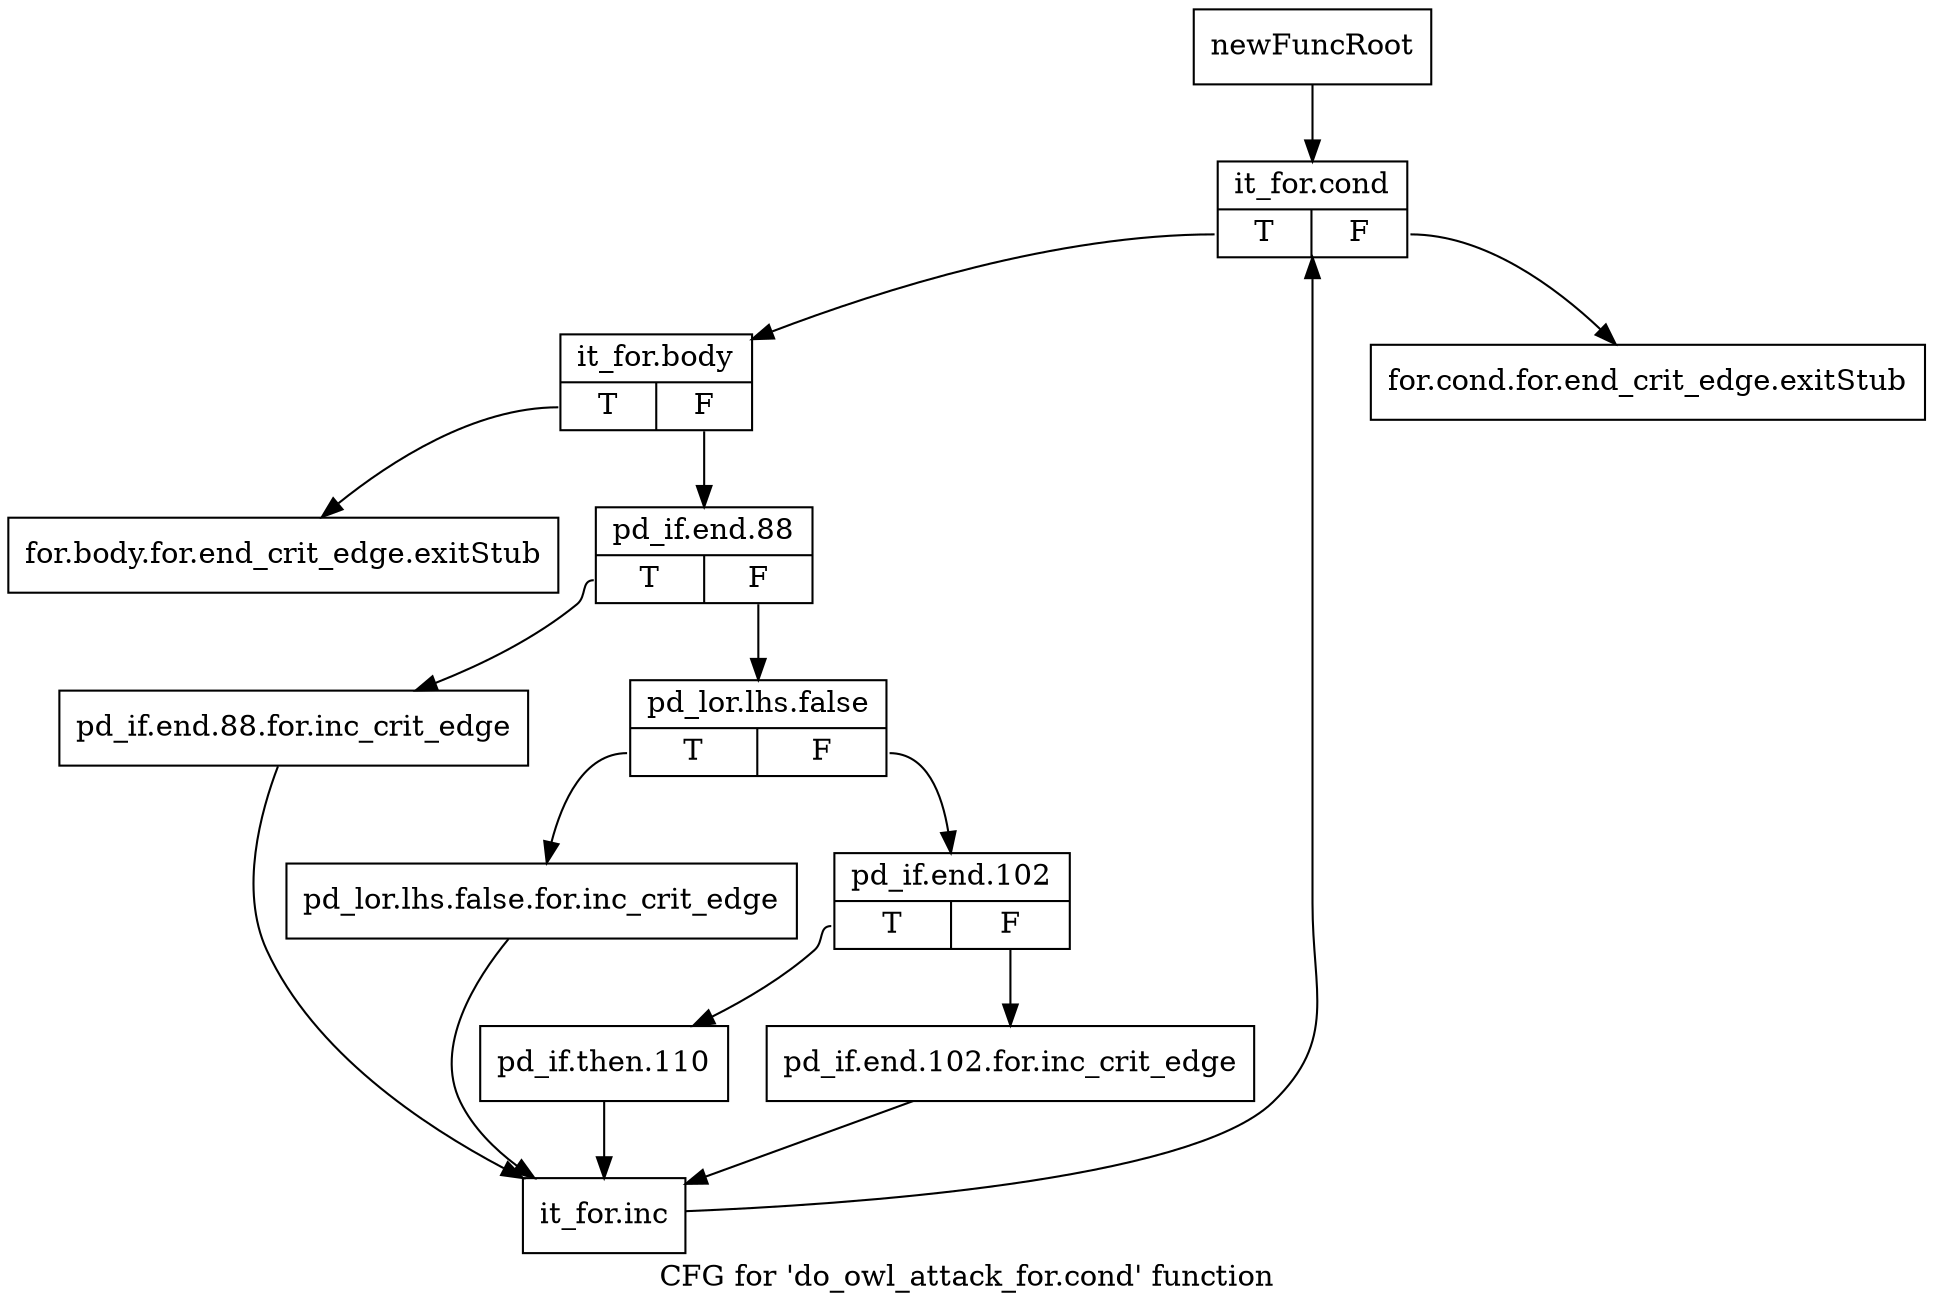digraph "CFG for 'do_owl_attack_for.cond' function" {
	label="CFG for 'do_owl_attack_for.cond' function";

	Node0x4188030 [shape=record,label="{newFuncRoot}"];
	Node0x4188030 -> Node0x4188120;
	Node0x4188080 [shape=record,label="{for.cond.for.end_crit_edge.exitStub}"];
	Node0x41880d0 [shape=record,label="{for.body.for.end_crit_edge.exitStub}"];
	Node0x4188120 [shape=record,label="{it_for.cond|{<s0>T|<s1>F}}"];
	Node0x4188120:s0 -> Node0x4188170;
	Node0x4188120:s1 -> Node0x4188080;
	Node0x4188170 [shape=record,label="{it_for.body|{<s0>T|<s1>F}}"];
	Node0x4188170:s0 -> Node0x41880d0;
	Node0x4188170:s1 -> Node0x41881c0;
	Node0x41881c0 [shape=record,label="{pd_if.end.88|{<s0>T|<s1>F}}"];
	Node0x41881c0:s0 -> Node0x41883a0;
	Node0x41881c0:s1 -> Node0x4188210;
	Node0x4188210 [shape=record,label="{pd_lor.lhs.false|{<s0>T|<s1>F}}"];
	Node0x4188210:s0 -> Node0x4188350;
	Node0x4188210:s1 -> Node0x4188260;
	Node0x4188260 [shape=record,label="{pd_if.end.102|{<s0>T|<s1>F}}"];
	Node0x4188260:s0 -> Node0x4188300;
	Node0x4188260:s1 -> Node0x41882b0;
	Node0x41882b0 [shape=record,label="{pd_if.end.102.for.inc_crit_edge}"];
	Node0x41882b0 -> Node0x41883f0;
	Node0x4188300 [shape=record,label="{pd_if.then.110}"];
	Node0x4188300 -> Node0x41883f0;
	Node0x4188350 [shape=record,label="{pd_lor.lhs.false.for.inc_crit_edge}"];
	Node0x4188350 -> Node0x41883f0;
	Node0x41883a0 [shape=record,label="{pd_if.end.88.for.inc_crit_edge}"];
	Node0x41883a0 -> Node0x41883f0;
	Node0x41883f0 [shape=record,label="{it_for.inc}"];
	Node0x41883f0 -> Node0x4188120;
}
